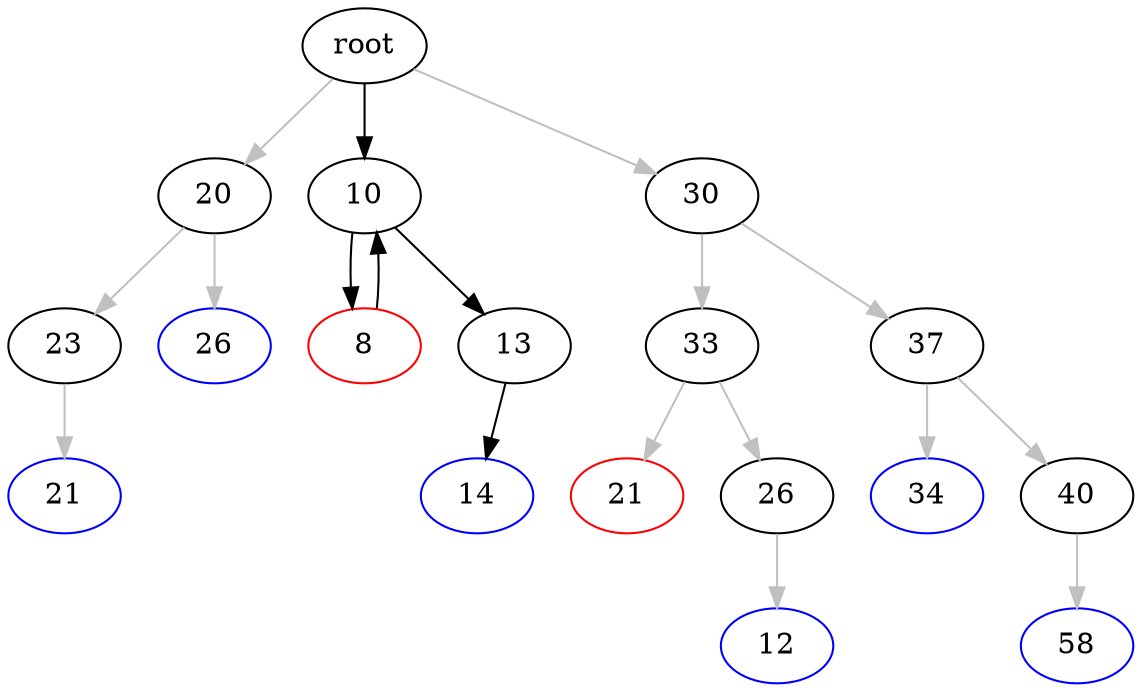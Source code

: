 digraph{
    graph [ordering="out"];
    edge [color="grey"];
    node [color="black"];

    a [label="20"];
    aa [label="23"];
    ab [label="26" color="blue"];
    aaa [label="21" color="blue"];

    b [label="10"];
    ba [label="8", color="red"];
    bb [label="13"];
    bba [label="14" color="blue"];

    c [label="30"];
    ca [label="33"];
    caa [label="21" color="red"];
    cab [label="26"];
    caba [label="12" color="blue"];

    cb [label="37"];
    cba [label="34" color="blue"];
    cbb [label="40"];
    cbba [label="58" color="blue"];

    root -> a;
    root -> b [color="black"];
    root -> c;

    a -> aa; 
    a -> ab
    aa -> aaa;

    b -> ba [color="black"];
    ba -> b [color="black"];
    b -> bb [color="black"];
    bb -> bba [color="black"];

    c -> ca;
    c -> cb;
    ca -> caa;
    ca -> cab;
    cab -> caba;
    cb -> cba;
    cb -> cbb
    cbb -> cbba;
}

